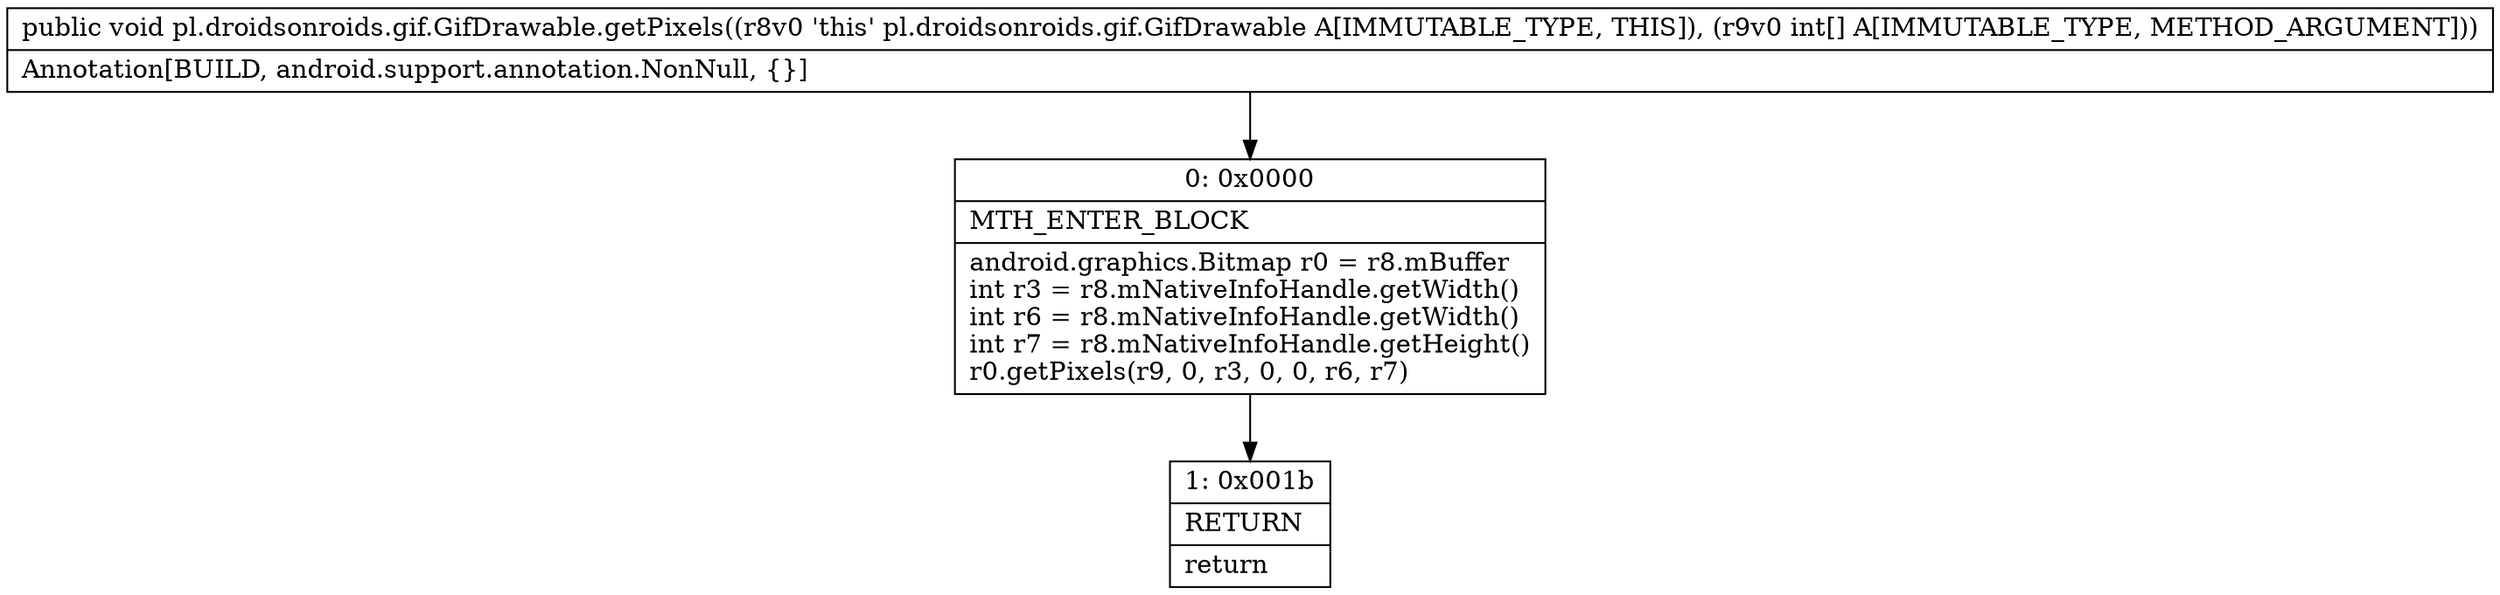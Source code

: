 digraph "CFG forpl.droidsonroids.gif.GifDrawable.getPixels([I)V" {
Node_0 [shape=record,label="{0\:\ 0x0000|MTH_ENTER_BLOCK\l|android.graphics.Bitmap r0 = r8.mBuffer\lint r3 = r8.mNativeInfoHandle.getWidth()\lint r6 = r8.mNativeInfoHandle.getWidth()\lint r7 = r8.mNativeInfoHandle.getHeight()\lr0.getPixels(r9, 0, r3, 0, 0, r6, r7)\l}"];
Node_1 [shape=record,label="{1\:\ 0x001b|RETURN\l|return\l}"];
MethodNode[shape=record,label="{public void pl.droidsonroids.gif.GifDrawable.getPixels((r8v0 'this' pl.droidsonroids.gif.GifDrawable A[IMMUTABLE_TYPE, THIS]), (r9v0 int[] A[IMMUTABLE_TYPE, METHOD_ARGUMENT]))  | Annotation[BUILD, android.support.annotation.NonNull, \{\}]\l}"];
MethodNode -> Node_0;
Node_0 -> Node_1;
}


